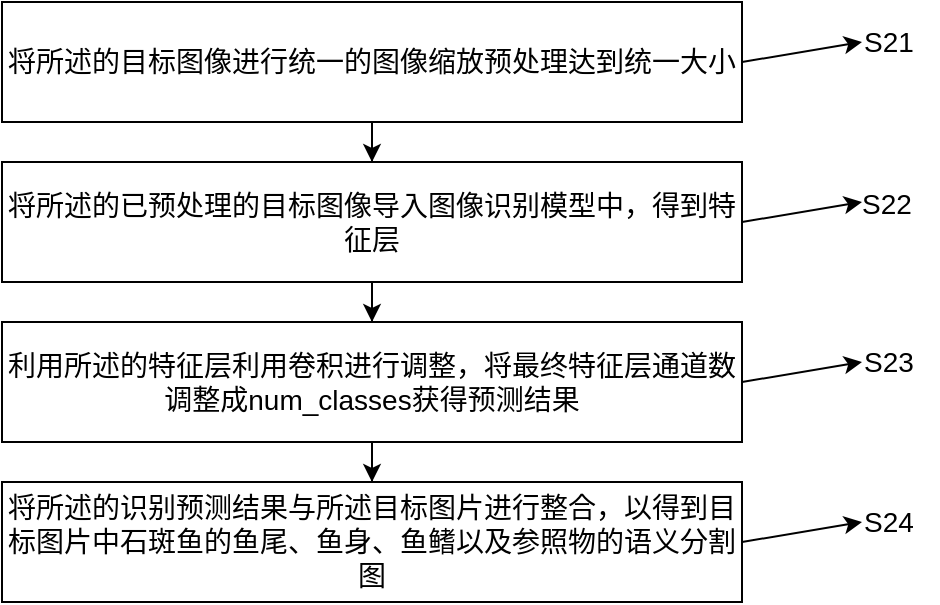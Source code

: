 <mxfile version="21.1.8" type="github">
  <diagram name="第 1 页" id="4xzZJfwpJMOtNE4nLRw7">
    <mxGraphModel dx="1617" dy="756" grid="1" gridSize="10" guides="1" tooltips="1" connect="1" arrows="1" fold="1" page="1" pageScale="1" pageWidth="827" pageHeight="1169" math="0" shadow="0">
      <root>
        <mxCell id="0" />
        <mxCell id="1" parent="0" />
        <mxCell id="PQRR5Eb6_Yu4awQ5iJfK-1" style="edgeStyle=orthogonalEdgeStyle;rounded=0;orthogonalLoop=1;jettySize=auto;html=1;entryX=0.5;entryY=0;entryDx=0;entryDy=0;fontSize=14;" edge="1" parent="1" source="PQRR5Eb6_Yu4awQ5iJfK-2" target="PQRR5Eb6_Yu4awQ5iJfK-4">
          <mxGeometry relative="1" as="geometry" />
        </mxCell>
        <mxCell id="PQRR5Eb6_Yu4awQ5iJfK-2" value="&lt;font style=&quot;font-size: 14px;&quot;&gt;将所述的目标图像进行统一&lt;font style=&quot;&quot;&gt;的&lt;/font&gt;图像缩放预处理达到统一大小&lt;/font&gt;" style="rounded=0;whiteSpace=wrap;html=1;" vertex="1" parent="1">
          <mxGeometry x="250" y="70" width="370" height="60" as="geometry" />
        </mxCell>
        <mxCell id="PQRR5Eb6_Yu4awQ5iJfK-3" style="edgeStyle=orthogonalEdgeStyle;rounded=0;orthogonalLoop=1;jettySize=auto;html=1;exitX=0.75;exitY=1;exitDx=0;exitDy=0;entryX=0.75;entryY=0.833;entryDx=0;entryDy=0;entryPerimeter=0;fontSize=14;" edge="1" parent="1" source="PQRR5Eb6_Yu4awQ5iJfK-4" target="PQRR5Eb6_Yu4awQ5iJfK-4">
          <mxGeometry relative="1" as="geometry" />
        </mxCell>
        <mxCell id="PQRR5Eb6_Yu4awQ5iJfK-17" style="edgeStyle=orthogonalEdgeStyle;rounded=0;orthogonalLoop=1;jettySize=auto;html=1;entryX=0.5;entryY=0;entryDx=0;entryDy=0;" edge="1" parent="1" source="PQRR5Eb6_Yu4awQ5iJfK-4" target="PQRR5Eb6_Yu4awQ5iJfK-9">
          <mxGeometry relative="1" as="geometry" />
        </mxCell>
        <mxCell id="PQRR5Eb6_Yu4awQ5iJfK-4" value="&lt;font style=&quot;font-size: 14px;&quot;&gt;将所述的已预处理的目标图像导入图像识别&lt;font style=&quot;&quot;&gt;模型&lt;/font&gt;中，得到特征层&lt;/font&gt;" style="rounded=0;whiteSpace=wrap;html=1;" vertex="1" parent="1">
          <mxGeometry x="250" y="150" width="370" height="60" as="geometry" />
        </mxCell>
        <mxCell id="PQRR5Eb6_Yu4awQ5iJfK-5" value="" style="endArrow=classic;html=1;rounded=0;fontSize=14;" edge="1" parent="1">
          <mxGeometry width="50" height="50" relative="1" as="geometry">
            <mxPoint x="620" y="180" as="sourcePoint" />
            <mxPoint x="680" y="170" as="targetPoint" />
          </mxGeometry>
        </mxCell>
        <mxCell id="PQRR5Eb6_Yu4awQ5iJfK-6" value="" style="endArrow=classic;html=1;rounded=0;fontSize=14;" edge="1" parent="1">
          <mxGeometry width="50" height="50" relative="1" as="geometry">
            <mxPoint x="620" y="100" as="sourcePoint" />
            <mxPoint x="680" y="90" as="targetPoint" />
          </mxGeometry>
        </mxCell>
        <mxCell id="PQRR5Eb6_Yu4awQ5iJfK-7" value="S21" style="text;html=1;align=center;verticalAlign=middle;resizable=0;points=[];autosize=1;strokeColor=none;fillColor=none;fontSize=14;" vertex="1" parent="1">
          <mxGeometry x="668" y="75" width="50" height="30" as="geometry" />
        </mxCell>
        <mxCell id="PQRR5Eb6_Yu4awQ5iJfK-8" value="S22" style="text;html=1;align=center;verticalAlign=middle;resizable=0;points=[];autosize=1;strokeColor=none;fillColor=none;fontSize=14;" vertex="1" parent="1">
          <mxGeometry x="667" y="156" width="50" height="30" as="geometry" />
        </mxCell>
        <mxCell id="PQRR5Eb6_Yu4awQ5iJfK-18" style="edgeStyle=orthogonalEdgeStyle;rounded=0;orthogonalLoop=1;jettySize=auto;html=1;" edge="1" parent="1" source="PQRR5Eb6_Yu4awQ5iJfK-9" target="PQRR5Eb6_Yu4awQ5iJfK-10">
          <mxGeometry relative="1" as="geometry" />
        </mxCell>
        <mxCell id="PQRR5Eb6_Yu4awQ5iJfK-9" value="&lt;font style=&quot;font-size: 14px;&quot;&gt;利用所述的特征层利用卷积进行调整，将最终特征层通道数调整成num_classes获得预测结果&lt;/font&gt;" style="rounded=0;whiteSpace=wrap;html=1;" vertex="1" parent="1">
          <mxGeometry x="250" y="230" width="370" height="60" as="geometry" />
        </mxCell>
        <mxCell id="PQRR5Eb6_Yu4awQ5iJfK-10" value="&lt;font style=&quot;font-size: 14px;&quot;&gt;将所述的识别预测结果与所述目标图片进行整合，以得到目标图片中石斑鱼的鱼尾、鱼身、鱼鳍以及参照物的语义分割图&lt;/font&gt;" style="rounded=0;whiteSpace=wrap;html=1;" vertex="1" parent="1">
          <mxGeometry x="250" y="310" width="370" height="60" as="geometry" />
        </mxCell>
        <mxCell id="PQRR5Eb6_Yu4awQ5iJfK-13" value="" style="endArrow=classic;html=1;rounded=0;fontSize=14;" edge="1" parent="1">
          <mxGeometry width="50" height="50" relative="1" as="geometry">
            <mxPoint x="620" y="260" as="sourcePoint" />
            <mxPoint x="680" y="250" as="targetPoint" />
          </mxGeometry>
        </mxCell>
        <mxCell id="PQRR5Eb6_Yu4awQ5iJfK-14" value="" style="endArrow=classic;html=1;rounded=0;fontSize=14;" edge="1" parent="1">
          <mxGeometry width="50" height="50" relative="1" as="geometry">
            <mxPoint x="620" y="340" as="sourcePoint" />
            <mxPoint x="680" y="330" as="targetPoint" />
          </mxGeometry>
        </mxCell>
        <mxCell id="PQRR5Eb6_Yu4awQ5iJfK-15" value="S24" style="text;html=1;align=center;verticalAlign=middle;resizable=0;points=[];autosize=1;strokeColor=none;fillColor=none;fontSize=14;" vertex="1" parent="1">
          <mxGeometry x="668" y="315" width="50" height="30" as="geometry" />
        </mxCell>
        <mxCell id="PQRR5Eb6_Yu4awQ5iJfK-16" value="S23" style="text;html=1;align=center;verticalAlign=middle;resizable=0;points=[];autosize=1;strokeColor=none;fillColor=none;fontSize=14;" vertex="1" parent="1">
          <mxGeometry x="668" y="235" width="50" height="30" as="geometry" />
        </mxCell>
      </root>
    </mxGraphModel>
  </diagram>
</mxfile>
